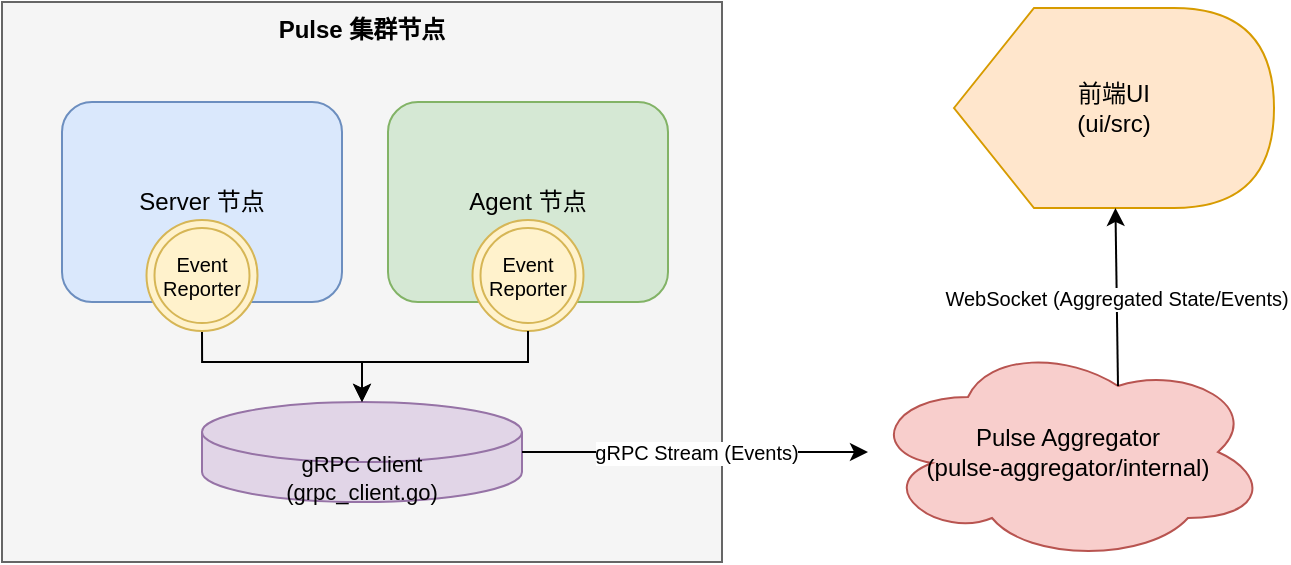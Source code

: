 <mxfile version="27.0.3">
  <diagram name="Observability Architecture" id="6DLIA3g4k_VJgWlVC2TL">
    <mxGraphModel dx="322" dy="204" grid="0" gridSize="10" guides="1" tooltips="1" connect="1" arrows="1" fold="1" page="0" pageScale="1" pageWidth="850" pageHeight="1100" math="0" shadow="0">
      <root>
        <mxCell id="0" />
        <mxCell id="1" parent="0" />
        <mxCell id="U4MRM5uoJ8ETrOe1Ctdm-1" value="Pulse 集群节点" style="rounded=0;whiteSpace=wrap;html=1;fillColor=#f5f5f5;strokeColor=#666666;verticalAlign=top;align=center;fontStyle=1" parent="1" vertex="1">
          <mxGeometry x="80" y="100" width="360" height="280" as="geometry" />
        </mxCell>
        <mxCell id="U4MRM5uoJ8ETrOe1Ctdm-2" value="Server 节点" style="rounded=1;whiteSpace=wrap;html=1;fontSize=12;fillColor=#dae8fc;strokeColor=#6c8ebf;" parent="1" vertex="1">
          <mxGeometry x="110" y="150" width="140" height="100" as="geometry" />
        </mxCell>
        <mxCell id="U4MRM5uoJ8ETrOe1Ctdm-4" value="Agent 节点" style="rounded=1;whiteSpace=wrap;html=1;fontSize=12;fillColor=#d5e8d4;strokeColor=#82b366;" parent="1" vertex="1">
          <mxGeometry x="273" y="150" width="140" height="100" as="geometry" />
        </mxCell>
        <mxCell id="U4MRM5uoJ8ETrOe1Ctdm-6" value="gRPC Client&#xa;(grpc_client.go)" style="shape=cylinder3;whiteSpace=wrap;html=1;boundedLbl=1;backgroundOutline=1;size=15;fontSize=11;fillColor=#e1d5e7;strokeColor=#9673a6;" parent="1" vertex="1">
          <mxGeometry x="180" y="300" width="160" height="50" as="geometry" />
        </mxCell>
        <mxCell id="U4MRM5uoJ8ETrOe1Ctdm-7" value="Pulse Aggregator&#xa;(pulse-aggregator/internal)" style="shape=cloud;whiteSpace=wrap;html=1;fontSize=12;fillColor=#f8cecc;strokeColor=#b85450;" parent="1" vertex="1">
          <mxGeometry x="513" y="270" width="200" height="110" as="geometry" />
        </mxCell>
        <mxCell id="U4MRM5uoJ8ETrOe1Ctdm-8" value="前端UI&lt;br&gt;(ui/src)" style="shape=display;whiteSpace=wrap;html=1;fontSize=12;fillColor=#ffe6cc;strokeColor=#d79b00;" parent="1" vertex="1">
          <mxGeometry x="556" y="103" width="160" height="100" as="geometry" />
        </mxCell>
        <mxCell id="U4MRM5uoJ8ETrOe1Ctdm-9" style="edgeStyle=orthogonalEdgeStyle;rounded=0;orthogonalLoop=1;jettySize=auto;html=1;entryX=0.5;entryY=0;entryDx=0;entryDy=0;endArrow=classic;endFill=1;fontSize=10;" parent="1" source="U4MRM5uoJ8ETrOe1Ctdm-3" target="U4MRM5uoJ8ETrOe1Ctdm-6" edge="1">
          <mxGeometry relative="1" as="geometry">
            <Array as="points">
              <mxPoint x="180" y="280" />
              <mxPoint x="260" y="280" />
            </Array>
          </mxGeometry>
        </mxCell>
        <mxCell id="U4MRM5uoJ8ETrOe1Ctdm-11" value="gRPC Stream (Events)" style="endArrow=classic;html=1;rounded=0;exitX=1;exitY=0.5;exitDx=0;exitDy=0;entryX=0;entryY=0.5;entryDx=0;entryDy=0;fontSize=10;" parent="1" source="U4MRM5uoJ8ETrOe1Ctdm-6" target="U4MRM5uoJ8ETrOe1Ctdm-7" edge="1">
          <mxGeometry width="100" height="100" relative="1" as="geometry">
            <mxPoint x="400" y="325" as="sourcePoint" />
            <mxPoint x="510" y="255" as="targetPoint" />
            <Array as="points">
              <mxPoint x="430" y="325" />
              <mxPoint x="482" y="325" />
            </Array>
          </mxGeometry>
        </mxCell>
        <mxCell id="U4MRM5uoJ8ETrOe1Ctdm-12" value="WebSocket (Aggregated State/Events)" style="endArrow=classic;html=1;rounded=0;exitX=0.625;exitY=0.2;exitDx=0;exitDy=0;fontSize=10;exitPerimeter=0;" parent="1" source="U4MRM5uoJ8ETrOe1Ctdm-7" target="U4MRM5uoJ8ETrOe1Ctdm-8" edge="1">
          <mxGeometry width="100" height="100" relative="1" as="geometry">
            <mxPoint x="730" y="255" as="sourcePoint" />
            <mxPoint x="830" y="255" as="targetPoint" />
          </mxGeometry>
        </mxCell>
        <mxCell id="U4MRM5uoJ8ETrOe1Ctdm-3" value="Event Reporter" style="ellipse;shape=doubleEllipse;whiteSpace=wrap;html=1;aspect=fixed;fontSize=10;fillColor=#fff2cc;strokeColor=#d6b656;" parent="1" vertex="1">
          <mxGeometry x="152.25" y="209" width="55.5" height="55.5" as="geometry" />
        </mxCell>
        <mxCell id="qCjNLnQCHByZ_2LC-_I--1" value="Event Reporter" style="ellipse;shape=doubleEllipse;whiteSpace=wrap;html=1;aspect=fixed;fontSize=10;fillColor=#fff2cc;strokeColor=#d6b656;" vertex="1" parent="1">
          <mxGeometry x="315.25" y="209" width="55.5" height="55.5" as="geometry" />
        </mxCell>
        <mxCell id="qCjNLnQCHByZ_2LC-_I--2" style="edgeStyle=orthogonalEdgeStyle;rounded=0;orthogonalLoop=1;jettySize=auto;html=1;entryX=0.5;entryY=0;entryDx=0;entryDy=0;endArrow=classic;endFill=1;fontSize=10;exitX=0.5;exitY=1;exitDx=0;exitDy=0;" edge="1" parent="1" source="qCjNLnQCHByZ_2LC-_I--1" target="U4MRM5uoJ8ETrOe1Ctdm-6">
          <mxGeometry relative="1" as="geometry">
            <Array as="points">
              <mxPoint x="343" y="280" />
              <mxPoint x="260" y="280" />
            </Array>
            <mxPoint x="340" y="264.819" as="sourcePoint" />
          </mxGeometry>
        </mxCell>
      </root>
    </mxGraphModel>
  </diagram>
</mxfile>
